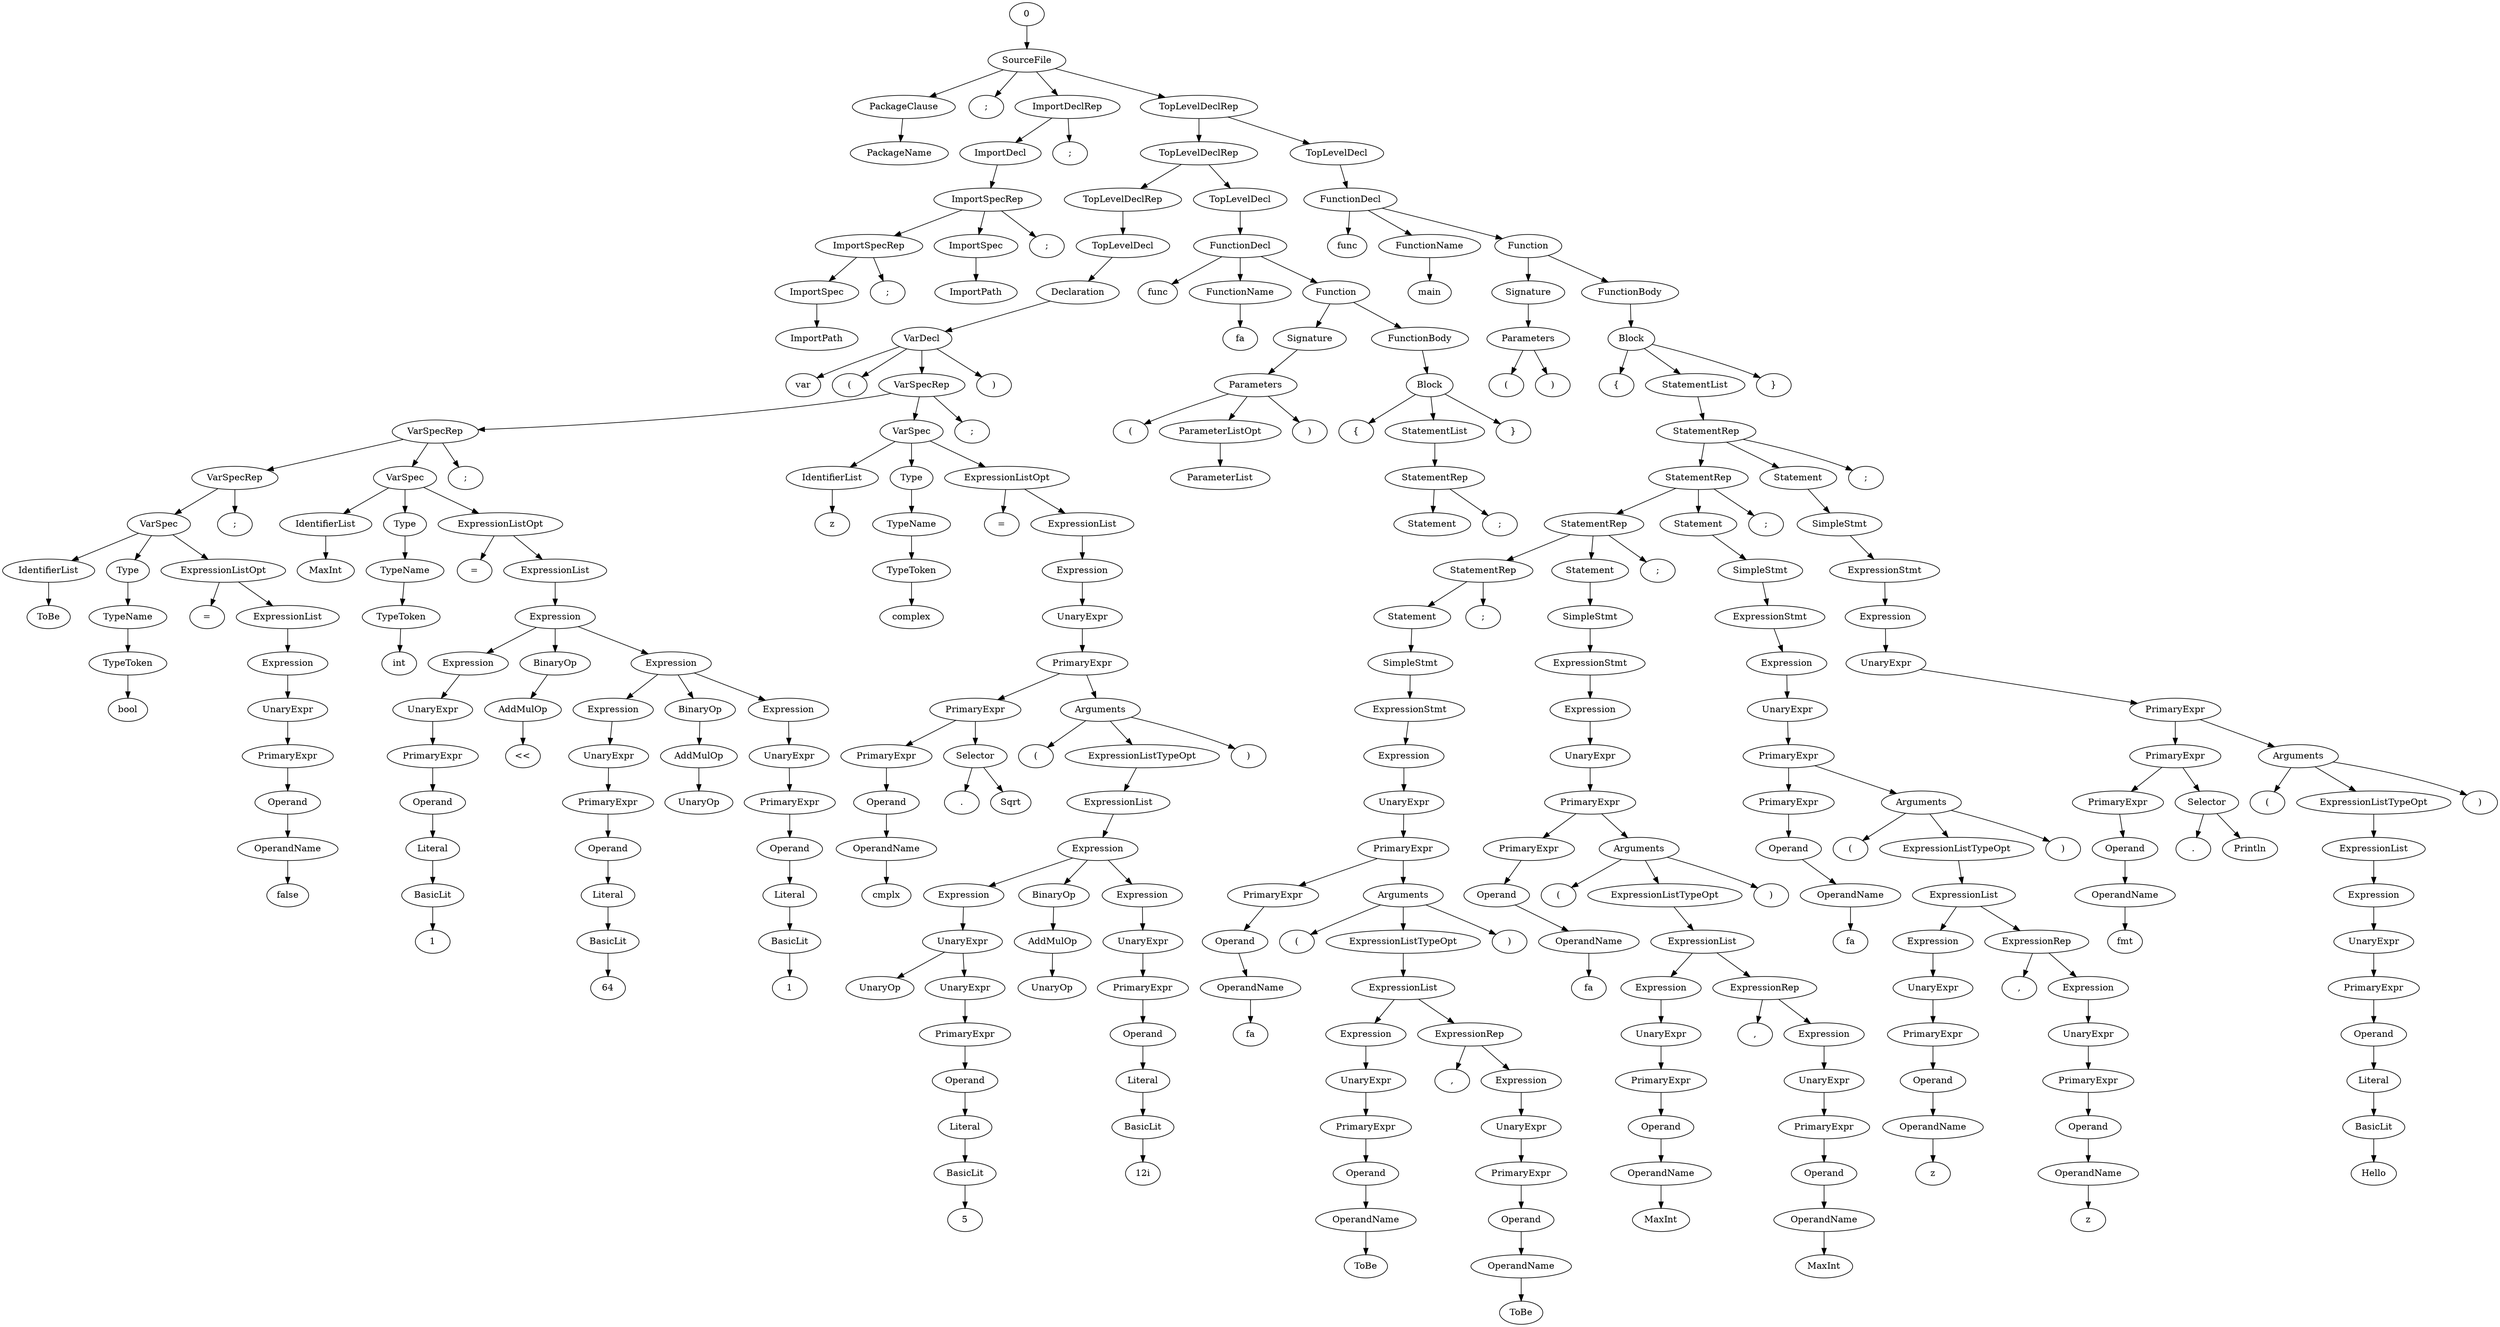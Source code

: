 strict digraph G {
1 [label="SourceFile"];
0 -> 1;
2 [label="PackageClause"];
1 -> 2;
3 [label="PackageName"];
2 -> 3;
4 [label=";"];
1 -> 4;
5 [label="ImportDeclRep"];
1 -> 5;
6 [label="ImportDecl"];
5 -> 6;
7 [label="ImportSpecRep"];
6 -> 7;
8 [label="ImportSpecRep"];
7 -> 8;
9 [label="ImportSpec"];
8 -> 9;
10 [label="ImportPath"];
9 -> 10;
11 [label=";"];
8 -> 11;
12 [label="ImportSpec"];
7 -> 12;
13 [label="ImportPath"];
12 -> 13;
14 [label=";"];
7 -> 14;
15 [label=";"];
5 -> 15;
16 [label="TopLevelDeclRep"];
1 -> 16;
17 [label="TopLevelDeclRep"];
16 -> 17;
18 [label="TopLevelDeclRep"];
17 -> 18;
19 [label="TopLevelDecl"];
18 -> 19;
20 [label="Declaration"];
19 -> 20;
21 [label="VarDecl"];
20 -> 21;
22 [label="var"];
21 -> 22;
23 [label="("];
21 -> 23;
24 [label="VarSpecRep"];
21 -> 24;
25 [label="VarSpecRep"];
24 -> 25;
26 [label="VarSpecRep"];
25 -> 26;
27 [label="VarSpec"];
26 -> 27;
28 [label="IdentifierList"];
27 -> 28;
29 [label="ToBe"];
28 -> 29;
30 [label="Type"];
27 -> 30;
31 [label="TypeName"];
30 -> 31;
32 [label="TypeToken"];
31 -> 32;
33 [label="bool"];
32 -> 33;
34 [label="ExpressionListOpt"];
27 -> 34;
35 [label="="];
34 -> 35;
36 [label="ExpressionList"];
34 -> 36;
37 [label="Expression"];
36 -> 37;
38 [label="UnaryExpr"];
37 -> 38;
39 [label="PrimaryExpr"];
38 -> 39;
40 [label="Operand"];
39 -> 40;
41 [label="OperandName"];
40 -> 41;
42 [label="false"];
41 -> 42;
43 [label=";"];
26 -> 43;
44 [label="VarSpec"];
25 -> 44;
45 [label="IdentifierList"];
44 -> 45;
46 [label="MaxInt"];
45 -> 46;
47 [label="Type"];
44 -> 47;
48 [label="TypeName"];
47 -> 48;
49 [label="TypeToken"];
48 -> 49;
50 [label="int"];
49 -> 50;
51 [label="ExpressionListOpt"];
44 -> 51;
52 [label="="];
51 -> 52;
53 [label="ExpressionList"];
51 -> 53;
54 [label="Expression"];
53 -> 54;
55 [label="Expression"];
54 -> 55;
56 [label="UnaryExpr"];
55 -> 56;
57 [label="PrimaryExpr"];
56 -> 57;
58 [label="Operand"];
57 -> 58;
59 [label="Literal"];
58 -> 59;
60 [label="BasicLit"];
59 -> 60;
61 [label="1"];
60 -> 61;
62 [label="BinaryOp"];
54 -> 62;
63 [label="AddMulOp"];
62 -> 63;
64 [label="<<"];
63 -> 64;
65 [label="Expression"];
54 -> 65;
66 [label="Expression"];
65 -> 66;
67 [label="UnaryExpr"];
66 -> 67;
68 [label="PrimaryExpr"];
67 -> 68;
69 [label="Operand"];
68 -> 69;
70 [label="Literal"];
69 -> 70;
71 [label="BasicLit"];
70 -> 71;
72 [label="64"];
71 -> 72;
73 [label="BinaryOp"];
65 -> 73;
74 [label="AddMulOp"];
73 -> 74;
75 [label="UnaryOp"];
74 -> 75;
76 [label="Expression"];
65 -> 76;
77 [label="UnaryExpr"];
76 -> 77;
78 [label="PrimaryExpr"];
77 -> 78;
79 [label="Operand"];
78 -> 79;
80 [label="Literal"];
79 -> 80;
81 [label="BasicLit"];
80 -> 81;
82 [label="1"];
81 -> 82;
83 [label=";"];
25 -> 83;
84 [label="VarSpec"];
24 -> 84;
85 [label="IdentifierList"];
84 -> 85;
86 [label="z"];
85 -> 86;
87 [label="Type"];
84 -> 87;
88 [label="TypeName"];
87 -> 88;
89 [label="TypeToken"];
88 -> 89;
90 [label="complex"];
89 -> 90;
91 [label="ExpressionListOpt"];
84 -> 91;
92 [label="="];
91 -> 92;
93 [label="ExpressionList"];
91 -> 93;
94 [label="Expression"];
93 -> 94;
95 [label="UnaryExpr"];
94 -> 95;
96 [label="PrimaryExpr"];
95 -> 96;
97 [label="PrimaryExpr"];
96 -> 97;
98 [label="PrimaryExpr"];
97 -> 98;
99 [label="Operand"];
98 -> 99;
100 [label="OperandName"];
99 -> 100;
101 [label="cmplx"];
100 -> 101;
102 [label="Selector"];
97 -> 102;
103 [label="."];
102 -> 103;
104 [label="Sqrt"];
102 -> 104;
105 [label="Arguments"];
96 -> 105;
106 [label="("];
105 -> 106;
107 [label="ExpressionListTypeOpt"];
105 -> 107;
108 [label="ExpressionList"];
107 -> 108;
109 [label="Expression"];
108 -> 109;
110 [label="Expression"];
109 -> 110;
111 [label="UnaryExpr"];
110 -> 111;
112 [label="UnaryOp"];
111 -> 112;
113 [label="UnaryExpr"];
111 -> 113;
114 [label="PrimaryExpr"];
113 -> 114;
115 [label="Operand"];
114 -> 115;
116 [label="Literal"];
115 -> 116;
117 [label="BasicLit"];
116 -> 117;
118 [label="5"];
117 -> 118;
119 [label="BinaryOp"];
109 -> 119;
120 [label="AddMulOp"];
119 -> 120;
121 [label="UnaryOp"];
120 -> 121;
122 [label="Expression"];
109 -> 122;
123 [label="UnaryExpr"];
122 -> 123;
124 [label="PrimaryExpr"];
123 -> 124;
125 [label="Operand"];
124 -> 125;
126 [label="Literal"];
125 -> 126;
127 [label="BasicLit"];
126 -> 127;
128 [label="12i"];
127 -> 128;
129 [label=")"];
105 -> 129;
130 [label=";"];
24 -> 130;
131 [label=")"];
21 -> 131;
132 [label="TopLevelDecl"];
17 -> 132;
133 [label="FunctionDecl"];
132 -> 133;
134 [label="func"];
133 -> 134;
135 [label="FunctionName"];
133 -> 135;
136 [label="fa"];
135 -> 136;
137 [label="Function"];
133 -> 137;
138 [label="Signature"];
137 -> 138;
139 [label="Parameters"];
138 -> 139;
140 [label="("];
139 -> 140;
141 [label="ParameterListOpt"];
139 -> 141;
142 [label="ParameterList"];
141 -> 142;
143 [label=")"];
139 -> 143;
144 [label="FunctionBody"];
137 -> 144;
145 [label="Block"];
144 -> 145;
146 [label="{"];
145 -> 146;
147 [label="StatementList"];
145 -> 147;
148 [label="StatementRep"];
147 -> 148;
149 [label="Statement"];
148 -> 149;
150 [label=";"];
148 -> 150;
151 [label="}"];
145 -> 151;
152 [label="TopLevelDecl"];
16 -> 152;
153 [label="FunctionDecl"];
152 -> 153;
154 [label="func"];
153 -> 154;
155 [label="FunctionName"];
153 -> 155;
156 [label="main"];
155 -> 156;
157 [label="Function"];
153 -> 157;
158 [label="Signature"];
157 -> 158;
159 [label="Parameters"];
158 -> 159;
160 [label="("];
159 -> 160;
161 [label=")"];
159 -> 161;
162 [label="FunctionBody"];
157 -> 162;
163 [label="Block"];
162 -> 163;
164 [label="{"];
163 -> 164;
165 [label="StatementList"];
163 -> 165;
166 [label="StatementRep"];
165 -> 166;
167 [label="StatementRep"];
166 -> 167;
168 [label="StatementRep"];
167 -> 168;
169 [label="StatementRep"];
168 -> 169;
170 [label="Statement"];
169 -> 170;
171 [label="SimpleStmt"];
170 -> 171;
172 [label="ExpressionStmt"];
171 -> 172;
173 [label="Expression"];
172 -> 173;
174 [label="UnaryExpr"];
173 -> 174;
175 [label="PrimaryExpr"];
174 -> 175;
176 [label="PrimaryExpr"];
175 -> 176;
177 [label="Operand"];
176 -> 177;
178 [label="OperandName"];
177 -> 178;
179 [label="fa"];
178 -> 179;
180 [label="Arguments"];
175 -> 180;
181 [label="("];
180 -> 181;
182 [label="ExpressionListTypeOpt"];
180 -> 182;
183 [label="ExpressionList"];
182 -> 183;
184 [label="Expression"];
183 -> 184;
185 [label="UnaryExpr"];
184 -> 185;
186 [label="PrimaryExpr"];
185 -> 186;
187 [label="Operand"];
186 -> 187;
188 [label="OperandName"];
187 -> 188;
189 [label="ToBe"];
188 -> 189;
190 [label="ExpressionRep"];
183 -> 190;
191 [label=","];
190 -> 191;
192 [label="Expression"];
190 -> 192;
193 [label="UnaryExpr"];
192 -> 193;
194 [label="PrimaryExpr"];
193 -> 194;
195 [label="Operand"];
194 -> 195;
196 [label="OperandName"];
195 -> 196;
197 [label="ToBe"];
196 -> 197;
198 [label=")"];
180 -> 198;
199 [label=";"];
169 -> 199;
200 [label="Statement"];
168 -> 200;
201 [label="SimpleStmt"];
200 -> 201;
202 [label="ExpressionStmt"];
201 -> 202;
203 [label="Expression"];
202 -> 203;
204 [label="UnaryExpr"];
203 -> 204;
205 [label="PrimaryExpr"];
204 -> 205;
206 [label="PrimaryExpr"];
205 -> 206;
207 [label="Operand"];
206 -> 207;
208 [label="OperandName"];
207 -> 208;
209 [label="fa"];
208 -> 209;
210 [label="Arguments"];
205 -> 210;
211 [label="("];
210 -> 211;
212 [label="ExpressionListTypeOpt"];
210 -> 212;
213 [label="ExpressionList"];
212 -> 213;
214 [label="Expression"];
213 -> 214;
215 [label="UnaryExpr"];
214 -> 215;
216 [label="PrimaryExpr"];
215 -> 216;
217 [label="Operand"];
216 -> 217;
218 [label="OperandName"];
217 -> 218;
219 [label="MaxInt"];
218 -> 219;
220 [label="ExpressionRep"];
213 -> 220;
221 [label=","];
220 -> 221;
222 [label="Expression"];
220 -> 222;
223 [label="UnaryExpr"];
222 -> 223;
224 [label="PrimaryExpr"];
223 -> 224;
225 [label="Operand"];
224 -> 225;
226 [label="OperandName"];
225 -> 226;
227 [label="MaxInt"];
226 -> 227;
228 [label=")"];
210 -> 228;
229 [label=";"];
168 -> 229;
230 [label="Statement"];
167 -> 230;
231 [label="SimpleStmt"];
230 -> 231;
232 [label="ExpressionStmt"];
231 -> 232;
233 [label="Expression"];
232 -> 233;
234 [label="UnaryExpr"];
233 -> 234;
235 [label="PrimaryExpr"];
234 -> 235;
236 [label="PrimaryExpr"];
235 -> 236;
237 [label="Operand"];
236 -> 237;
238 [label="OperandName"];
237 -> 238;
239 [label="fa"];
238 -> 239;
240 [label="Arguments"];
235 -> 240;
241 [label="("];
240 -> 241;
242 [label="ExpressionListTypeOpt"];
240 -> 242;
243 [label="ExpressionList"];
242 -> 243;
244 [label="Expression"];
243 -> 244;
245 [label="UnaryExpr"];
244 -> 245;
246 [label="PrimaryExpr"];
245 -> 246;
247 [label="Operand"];
246 -> 247;
248 [label="OperandName"];
247 -> 248;
249 [label="z"];
248 -> 249;
250 [label="ExpressionRep"];
243 -> 250;
251 [label=","];
250 -> 251;
252 [label="Expression"];
250 -> 252;
253 [label="UnaryExpr"];
252 -> 253;
254 [label="PrimaryExpr"];
253 -> 254;
255 [label="Operand"];
254 -> 255;
256 [label="OperandName"];
255 -> 256;
257 [label="z"];
256 -> 257;
258 [label=")"];
240 -> 258;
259 [label=";"];
167 -> 259;
260 [label="Statement"];
166 -> 260;
261 [label="SimpleStmt"];
260 -> 261;
262 [label="ExpressionStmt"];
261 -> 262;
263 [label="Expression"];
262 -> 263;
264 [label="UnaryExpr"];
263 -> 264;
265 [label="PrimaryExpr"];
264 -> 265;
266 [label="PrimaryExpr"];
265 -> 266;
267 [label="PrimaryExpr"];
266 -> 267;
268 [label="Operand"];
267 -> 268;
269 [label="OperandName"];
268 -> 269;
270 [label="fmt"];
269 -> 270;
271 [label="Selector"];
266 -> 271;
272 [label="."];
271 -> 272;
273 [label="Println"];
271 -> 273;
274 [label="Arguments"];
265 -> 274;
275 [label="("];
274 -> 275;
276 [label="ExpressionListTypeOpt"];
274 -> 276;
277 [label="ExpressionList"];
276 -> 277;
278 [label="Expression"];
277 -> 278;
279 [label="UnaryExpr"];
278 -> 279;
280 [label="PrimaryExpr"];
279 -> 280;
281 [label="Operand"];
280 -> 281;
282 [label="Literal"];
281 -> 282;
283 [label="BasicLit"];
282 -> 283;
284 [label="Hello"];
283 -> 284;
285 [label=")"];
274 -> 285;
286 [label=";"];
166 -> 286;
287 [label="}"];
163 -> 287;
}
